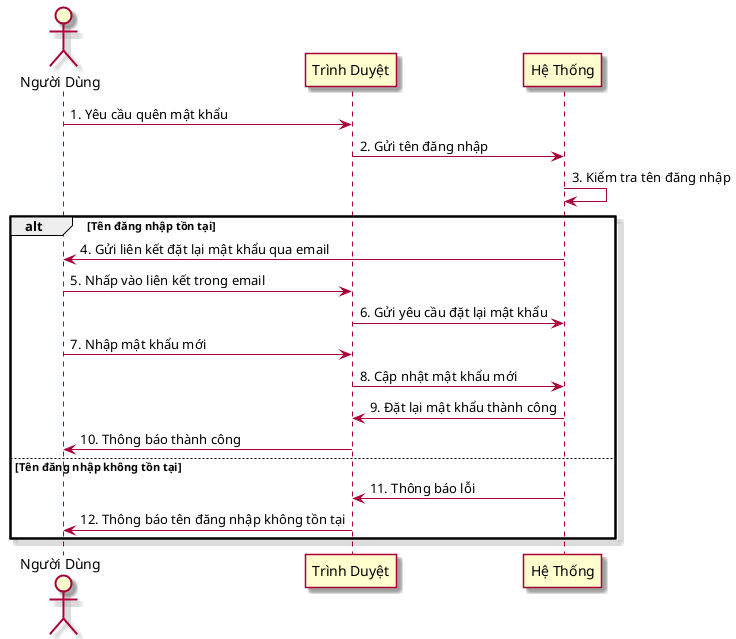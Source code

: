 @startuml "forgot password"
skin rose
actor "Người Dùng" as User
participant "Trình Duyệt" as Browser
participant "Hệ Thống" as Server

User -> Browser: 1. Yêu cầu quên mật khẩu
Browser -> Server: 2. Gửi tên đăng nhập
Server -> Server: 3. Kiểm tra tên đăng nhập
alt Tên đăng nhập tồn tại
    Server -> User: 4. Gửi liên kết đặt lại mật khẩu qua email
    User -> Browser: 5. Nhấp vào liên kết trong email
    Browser -> Server: 6. Gửi yêu cầu đặt lại mật khẩu
    User -> Browser: 7. Nhập mật khẩu mới
    Browser -> Server: 8. Cập nhật mật khẩu mới
    Server -> Browser: 9. Đặt lại mật khẩu thành công
    Browser -> User: 10. Thông báo thành công
else Tên đăng nhập không tồn tại
    Server -> Browser: 11. Thông báo lỗi
    Browser -> User: 12. Thông báo tên đăng nhập không tồn tại
end
@enduml
